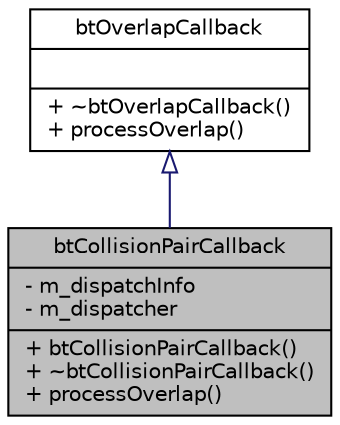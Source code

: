 digraph G
{
  edge [fontname="Helvetica",fontsize="10",labelfontname="Helvetica",labelfontsize="10"];
  node [fontname="Helvetica",fontsize="10",shape=record];
  Node1 [label="{btCollisionPairCallback\n|- m_dispatchInfo\l- m_dispatcher\l|+ btCollisionPairCallback()\l+ ~btCollisionPairCallback()\l+ processOverlap()\l}",height=0.2,width=0.4,color="black", fillcolor="grey75", style="filled" fontcolor="black"];
  Node2 -> Node1 [dir=back,color="midnightblue",fontsize="10",style="solid",arrowtail="empty",fontname="Helvetica"];
  Node2 [label="{btOverlapCallback\n||+ ~btOverlapCallback()\l+ processOverlap()\l}",height=0.2,width=0.4,color="black", fillcolor="white", style="filled",URL="$db/d84/structbtOverlapCallback.html"];
}

